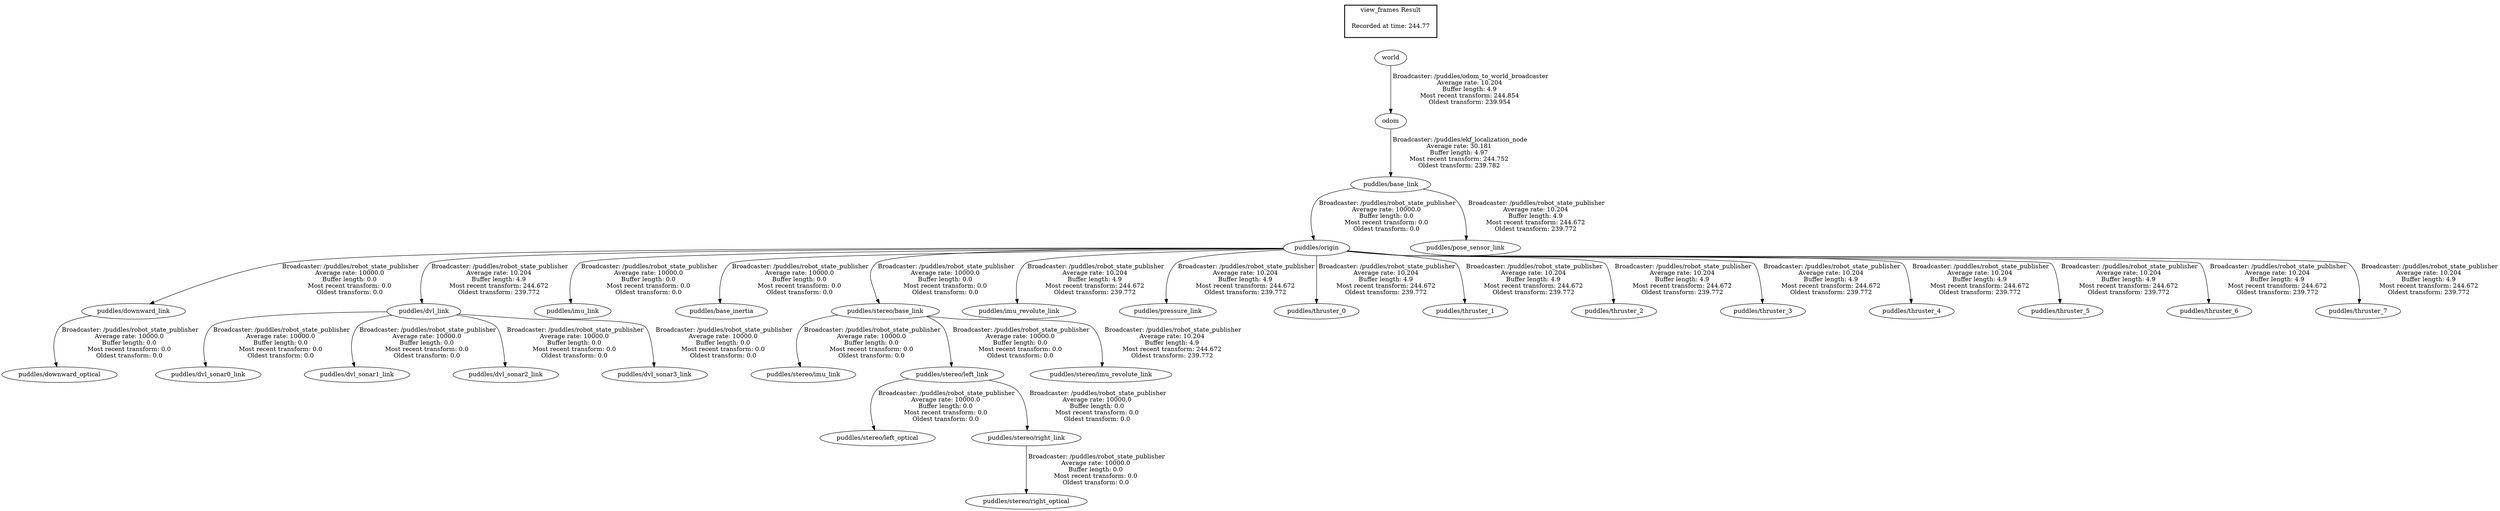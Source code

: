 digraph G {
"puddles/origin" -> "puddles/downward_link"[label=" Broadcaster: /puddles/robot_state_publisher\nAverage rate: 10000.0\nBuffer length: 0.0\nMost recent transform: 0.0\nOldest transform: 0.0\n"];
"puddles/base_link" -> "puddles/origin"[label=" Broadcaster: /puddles/robot_state_publisher\nAverage rate: 10000.0\nBuffer length: 0.0\nMost recent transform: 0.0\nOldest transform: 0.0\n"];
"puddles/downward_link" -> "puddles/downward_optical"[label=" Broadcaster: /puddles/robot_state_publisher\nAverage rate: 10000.0\nBuffer length: 0.0\nMost recent transform: 0.0\nOldest transform: 0.0\n"];
"puddles/dvl_link" -> "puddles/dvl_sonar0_link"[label=" Broadcaster: /puddles/robot_state_publisher\nAverage rate: 10000.0\nBuffer length: 0.0\nMost recent transform: 0.0\nOldest transform: 0.0\n"];
"puddles/origin" -> "puddles/dvl_link"[label=" Broadcaster: /puddles/robot_state_publisher\nAverage rate: 10.204\nBuffer length: 4.9\nMost recent transform: 244.672\nOldest transform: 239.772\n"];
"puddles/dvl_link" -> "puddles/dvl_sonar1_link"[label=" Broadcaster: /puddles/robot_state_publisher\nAverage rate: 10000.0\nBuffer length: 0.0\nMost recent transform: 0.0\nOldest transform: 0.0\n"];
"puddles/dvl_link" -> "puddles/dvl_sonar2_link"[label=" Broadcaster: /puddles/robot_state_publisher\nAverage rate: 10000.0\nBuffer length: 0.0\nMost recent transform: 0.0\nOldest transform: 0.0\n"];
"puddles/dvl_link" -> "puddles/dvl_sonar3_link"[label=" Broadcaster: /puddles/robot_state_publisher\nAverage rate: 10000.0\nBuffer length: 0.0\nMost recent transform: 0.0\nOldest transform: 0.0\n"];
"puddles/origin" -> "puddles/imu_link"[label=" Broadcaster: /puddles/robot_state_publisher\nAverage rate: 10000.0\nBuffer length: 0.0\nMost recent transform: 0.0\nOldest transform: 0.0\n"];
"puddles/origin" -> "puddles/base_inertia"[label=" Broadcaster: /puddles/robot_state_publisher\nAverage rate: 10000.0\nBuffer length: 0.0\nMost recent transform: 0.0\nOldest transform: 0.0\n"];
"odom" -> "puddles/base_link"[label=" Broadcaster: /puddles/ekf_localization_node\nAverage rate: 30.181\nBuffer length: 4.97\nMost recent transform: 244.752\nOldest transform: 239.782\n"];
"puddles/origin" -> "puddles/stereo/base_link"[label=" Broadcaster: /puddles/robot_state_publisher\nAverage rate: 10000.0\nBuffer length: 0.0\nMost recent transform: 0.0\nOldest transform: 0.0\n"];
"puddles/stereo/base_link" -> "puddles/stereo/imu_link"[label=" Broadcaster: /puddles/robot_state_publisher\nAverage rate: 10000.0\nBuffer length: 0.0\nMost recent transform: 0.0\nOldest transform: 0.0\n"];
"puddles/stereo/base_link" -> "puddles/stereo/left_link"[label=" Broadcaster: /puddles/robot_state_publisher\nAverage rate: 10000.0\nBuffer length: 0.0\nMost recent transform: 0.0\nOldest transform: 0.0\n"];
"puddles/stereo/left_link" -> "puddles/stereo/left_optical"[label=" Broadcaster: /puddles/robot_state_publisher\nAverage rate: 10000.0\nBuffer length: 0.0\nMost recent transform: 0.0\nOldest transform: 0.0\n"];
"puddles/stereo/left_link" -> "puddles/stereo/right_link"[label=" Broadcaster: /puddles/robot_state_publisher\nAverage rate: 10000.0\nBuffer length: 0.0\nMost recent transform: 0.0\nOldest transform: 0.0\n"];
"puddles/stereo/right_link" -> "puddles/stereo/right_optical"[label=" Broadcaster: /puddles/robot_state_publisher\nAverage rate: 10000.0\nBuffer length: 0.0\nMost recent transform: 0.0\nOldest transform: 0.0\n"];
"puddles/origin" -> "puddles/imu_revolute_link"[label=" Broadcaster: /puddles/robot_state_publisher\nAverage rate: 10.204\nBuffer length: 4.9\nMost recent transform: 244.672\nOldest transform: 239.772\n"];
"puddles/base_link" -> "puddles/pose_sensor_link"[label=" Broadcaster: /puddles/robot_state_publisher\nAverage rate: 10.204\nBuffer length: 4.9\nMost recent transform: 244.672\nOldest transform: 239.772\n"];
"puddles/origin" -> "puddles/pressure_link"[label=" Broadcaster: /puddles/robot_state_publisher\nAverage rate: 10.204\nBuffer length: 4.9\nMost recent transform: 244.672\nOldest transform: 239.772\n"];
"puddles/stereo/base_link" -> "puddles/stereo/imu_revolute_link"[label=" Broadcaster: /puddles/robot_state_publisher\nAverage rate: 10.204\nBuffer length: 4.9\nMost recent transform: 244.672\nOldest transform: 239.772\n"];
"puddles/origin" -> "puddles/thruster_0"[label=" Broadcaster: /puddles/robot_state_publisher\nAverage rate: 10.204\nBuffer length: 4.9\nMost recent transform: 244.672\nOldest transform: 239.772\n"];
"puddles/origin" -> "puddles/thruster_1"[label=" Broadcaster: /puddles/robot_state_publisher\nAverage rate: 10.204\nBuffer length: 4.9\nMost recent transform: 244.672\nOldest transform: 239.772\n"];
"puddles/origin" -> "puddles/thruster_2"[label=" Broadcaster: /puddles/robot_state_publisher\nAverage rate: 10.204\nBuffer length: 4.9\nMost recent transform: 244.672\nOldest transform: 239.772\n"];
"puddles/origin" -> "puddles/thruster_3"[label=" Broadcaster: /puddles/robot_state_publisher\nAverage rate: 10.204\nBuffer length: 4.9\nMost recent transform: 244.672\nOldest transform: 239.772\n"];
"puddles/origin" -> "puddles/thruster_4"[label=" Broadcaster: /puddles/robot_state_publisher\nAverage rate: 10.204\nBuffer length: 4.9\nMost recent transform: 244.672\nOldest transform: 239.772\n"];
"puddles/origin" -> "puddles/thruster_5"[label=" Broadcaster: /puddles/robot_state_publisher\nAverage rate: 10.204\nBuffer length: 4.9\nMost recent transform: 244.672\nOldest transform: 239.772\n"];
"puddles/origin" -> "puddles/thruster_6"[label=" Broadcaster: /puddles/robot_state_publisher\nAverage rate: 10.204\nBuffer length: 4.9\nMost recent transform: 244.672\nOldest transform: 239.772\n"];
"puddles/origin" -> "puddles/thruster_7"[label=" Broadcaster: /puddles/robot_state_publisher\nAverage rate: 10.204\nBuffer length: 4.9\nMost recent transform: 244.672\nOldest transform: 239.772\n"];
"world" -> "odom"[label=" Broadcaster: /puddles/odom_to_world_broadcaster\nAverage rate: 10.204\nBuffer length: 4.9\nMost recent transform: 244.854\nOldest transform: 239.954\n"];
edge [style=invis];
 subgraph cluster_legend { style=bold; color=black; label ="view_frames Result";
"Recorded at time: 244.77"[ shape=plaintext ] ;
}->"world";
}